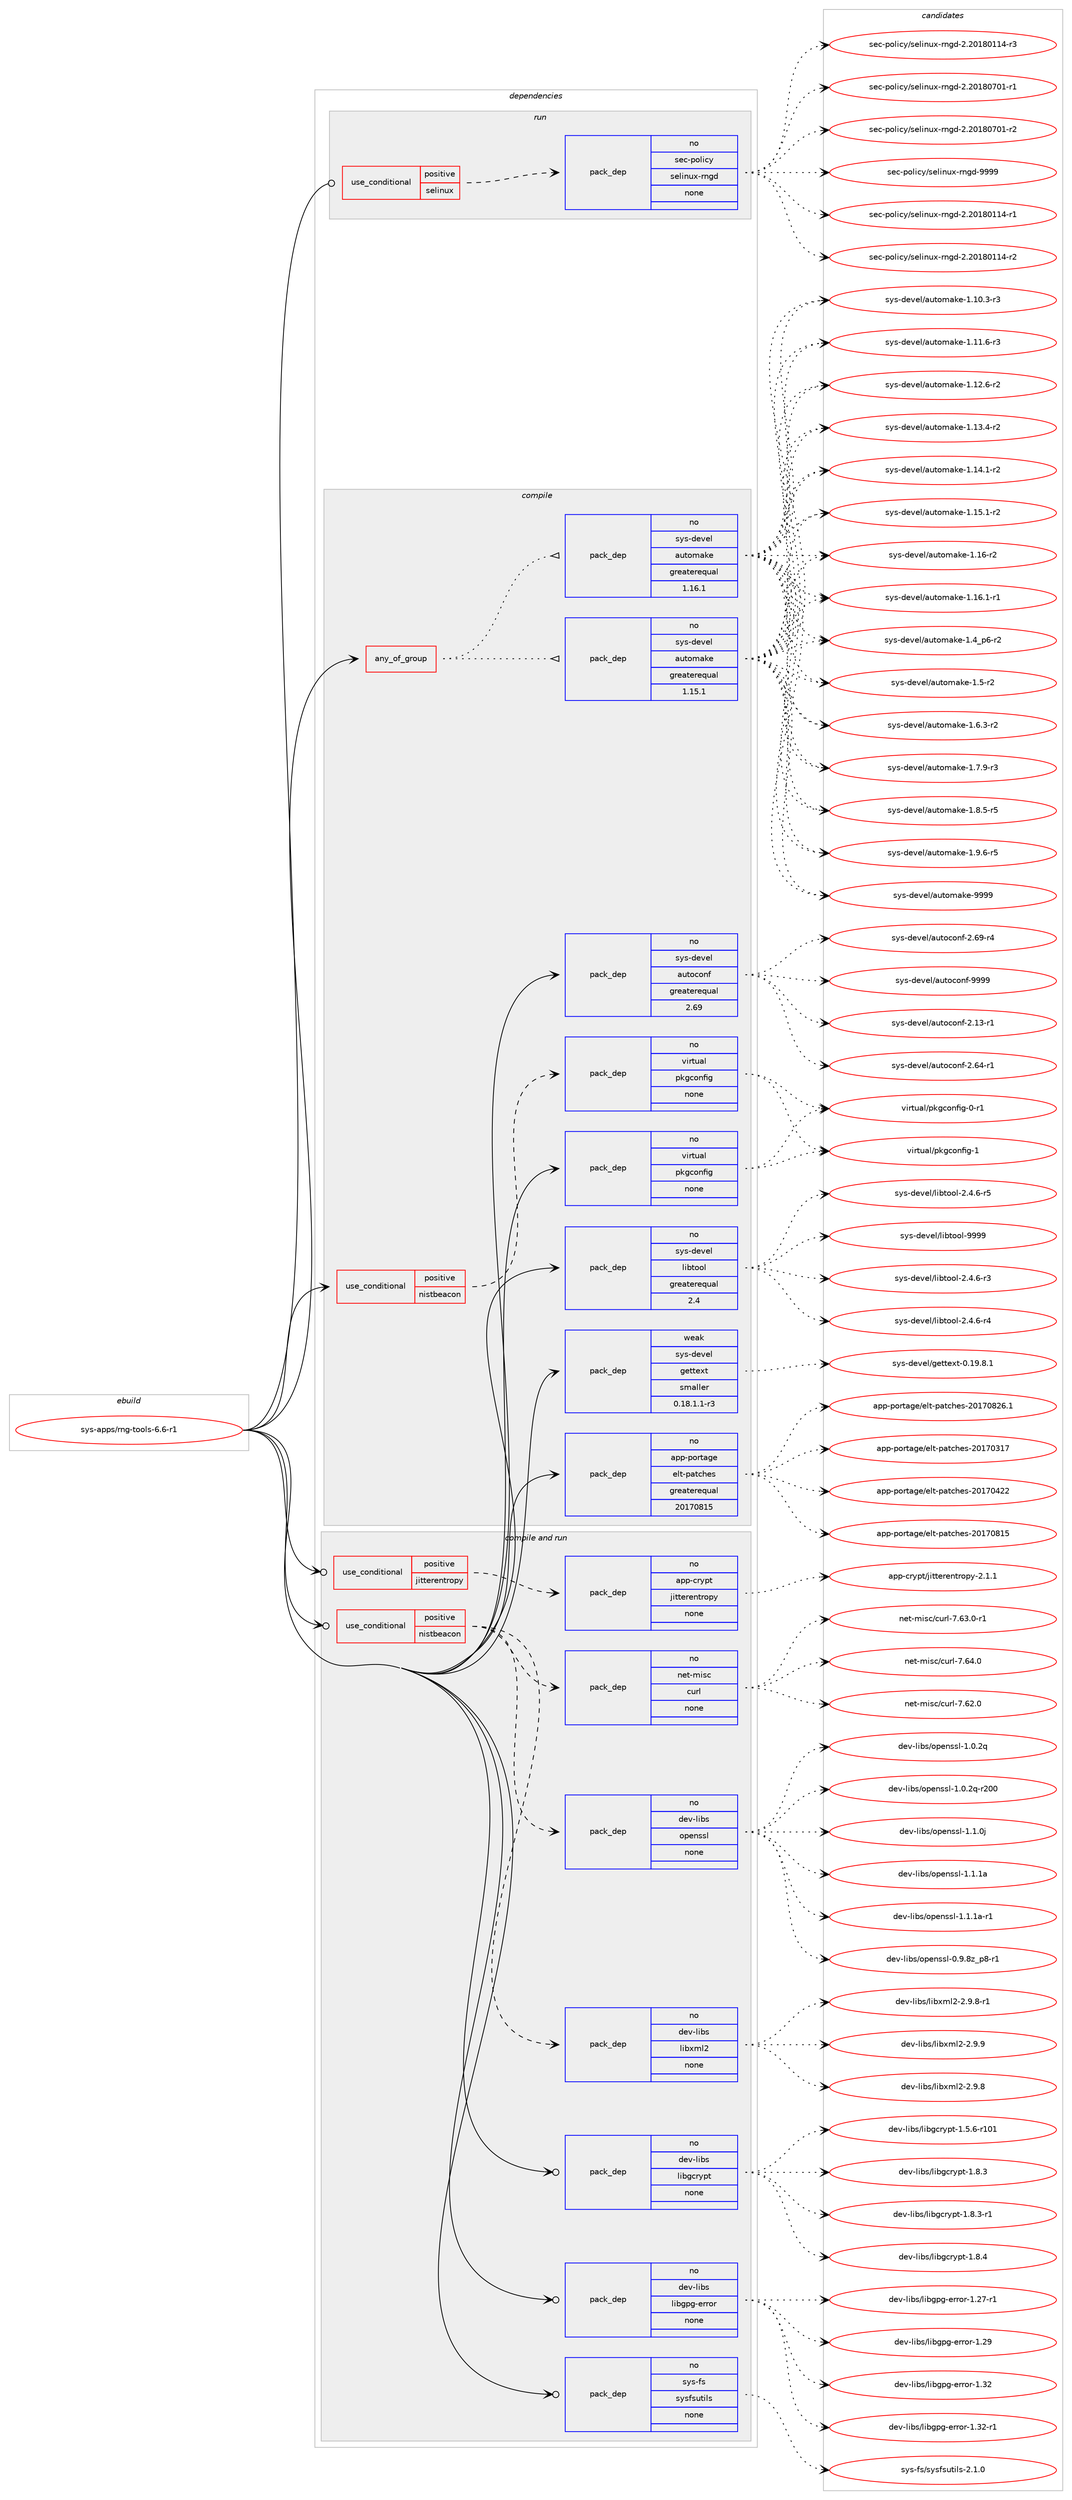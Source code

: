 digraph prolog {

# *************
# Graph options
# *************

newrank=true;
concentrate=true;
compound=true;
graph [rankdir=LR,fontname=Helvetica,fontsize=10,ranksep=1.5];#, ranksep=2.5, nodesep=0.2];
edge  [arrowhead=vee];
node  [fontname=Helvetica,fontsize=10];

# **********
# The ebuild
# **********

subgraph cluster_leftcol {
color=gray;
rank=same;
label=<<i>ebuild</i>>;
id [label="sys-apps/rng-tools-6.6-r1", color=red, width=4, href="../sys-apps/rng-tools-6.6-r1.svg"];
}

# ****************
# The dependencies
# ****************

subgraph cluster_midcol {
color=gray;
label=<<i>dependencies</i>>;
subgraph cluster_compile {
fillcolor="#eeeeee";
style=filled;
label=<<i>compile</i>>;
subgraph any55 {
dependency2884 [label=<<TABLE BORDER="0" CELLBORDER="1" CELLSPACING="0" CELLPADDING="4"><TR><TD CELLPADDING="10">any_of_group</TD></TR></TABLE>>, shape=none, color=red];subgraph pack2599 {
dependency2885 [label=<<TABLE BORDER="0" CELLBORDER="1" CELLSPACING="0" CELLPADDING="4" WIDTH="220"><TR><TD ROWSPAN="6" CELLPADDING="30">pack_dep</TD></TR><TR><TD WIDTH="110">no</TD></TR><TR><TD>sys-devel</TD></TR><TR><TD>automake</TD></TR><TR><TD>greaterequal</TD></TR><TR><TD>1.16.1</TD></TR></TABLE>>, shape=none, color=blue];
}
dependency2884:e -> dependency2885:w [weight=20,style="dotted",arrowhead="oinv"];
subgraph pack2600 {
dependency2886 [label=<<TABLE BORDER="0" CELLBORDER="1" CELLSPACING="0" CELLPADDING="4" WIDTH="220"><TR><TD ROWSPAN="6" CELLPADDING="30">pack_dep</TD></TR><TR><TD WIDTH="110">no</TD></TR><TR><TD>sys-devel</TD></TR><TR><TD>automake</TD></TR><TR><TD>greaterequal</TD></TR><TR><TD>1.15.1</TD></TR></TABLE>>, shape=none, color=blue];
}
dependency2884:e -> dependency2886:w [weight=20,style="dotted",arrowhead="oinv"];
}
id:e -> dependency2884:w [weight=20,style="solid",arrowhead="vee"];
subgraph cond229 {
dependency2887 [label=<<TABLE BORDER="0" CELLBORDER="1" CELLSPACING="0" CELLPADDING="4"><TR><TD ROWSPAN="3" CELLPADDING="10">use_conditional</TD></TR><TR><TD>positive</TD></TR><TR><TD>nistbeacon</TD></TR></TABLE>>, shape=none, color=red];
subgraph pack2601 {
dependency2888 [label=<<TABLE BORDER="0" CELLBORDER="1" CELLSPACING="0" CELLPADDING="4" WIDTH="220"><TR><TD ROWSPAN="6" CELLPADDING="30">pack_dep</TD></TR><TR><TD WIDTH="110">no</TD></TR><TR><TD>virtual</TD></TR><TR><TD>pkgconfig</TD></TR><TR><TD>none</TD></TR><TR><TD></TD></TR></TABLE>>, shape=none, color=blue];
}
dependency2887:e -> dependency2888:w [weight=20,style="dashed",arrowhead="vee"];
}
id:e -> dependency2887:w [weight=20,style="solid",arrowhead="vee"];
subgraph pack2602 {
dependency2889 [label=<<TABLE BORDER="0" CELLBORDER="1" CELLSPACING="0" CELLPADDING="4" WIDTH="220"><TR><TD ROWSPAN="6" CELLPADDING="30">pack_dep</TD></TR><TR><TD WIDTH="110">no</TD></TR><TR><TD>app-portage</TD></TR><TR><TD>elt-patches</TD></TR><TR><TD>greaterequal</TD></TR><TR><TD>20170815</TD></TR></TABLE>>, shape=none, color=blue];
}
id:e -> dependency2889:w [weight=20,style="solid",arrowhead="vee"];
subgraph pack2603 {
dependency2890 [label=<<TABLE BORDER="0" CELLBORDER="1" CELLSPACING="0" CELLPADDING="4" WIDTH="220"><TR><TD ROWSPAN="6" CELLPADDING="30">pack_dep</TD></TR><TR><TD WIDTH="110">no</TD></TR><TR><TD>sys-devel</TD></TR><TR><TD>autoconf</TD></TR><TR><TD>greaterequal</TD></TR><TR><TD>2.69</TD></TR></TABLE>>, shape=none, color=blue];
}
id:e -> dependency2890:w [weight=20,style="solid",arrowhead="vee"];
subgraph pack2604 {
dependency2891 [label=<<TABLE BORDER="0" CELLBORDER="1" CELLSPACING="0" CELLPADDING="4" WIDTH="220"><TR><TD ROWSPAN="6" CELLPADDING="30">pack_dep</TD></TR><TR><TD WIDTH="110">no</TD></TR><TR><TD>sys-devel</TD></TR><TR><TD>libtool</TD></TR><TR><TD>greaterequal</TD></TR><TR><TD>2.4</TD></TR></TABLE>>, shape=none, color=blue];
}
id:e -> dependency2891:w [weight=20,style="solid",arrowhead="vee"];
subgraph pack2605 {
dependency2892 [label=<<TABLE BORDER="0" CELLBORDER="1" CELLSPACING="0" CELLPADDING="4" WIDTH="220"><TR><TD ROWSPAN="6" CELLPADDING="30">pack_dep</TD></TR><TR><TD WIDTH="110">no</TD></TR><TR><TD>virtual</TD></TR><TR><TD>pkgconfig</TD></TR><TR><TD>none</TD></TR><TR><TD></TD></TR></TABLE>>, shape=none, color=blue];
}
id:e -> dependency2892:w [weight=20,style="solid",arrowhead="vee"];
subgraph pack2606 {
dependency2893 [label=<<TABLE BORDER="0" CELLBORDER="1" CELLSPACING="0" CELLPADDING="4" WIDTH="220"><TR><TD ROWSPAN="6" CELLPADDING="30">pack_dep</TD></TR><TR><TD WIDTH="110">weak</TD></TR><TR><TD>sys-devel</TD></TR><TR><TD>gettext</TD></TR><TR><TD>smaller</TD></TR><TR><TD>0.18.1.1-r3</TD></TR></TABLE>>, shape=none, color=blue];
}
id:e -> dependency2893:w [weight=20,style="solid",arrowhead="vee"];
}
subgraph cluster_compileandrun {
fillcolor="#eeeeee";
style=filled;
label=<<i>compile and run</i>>;
subgraph cond230 {
dependency2894 [label=<<TABLE BORDER="0" CELLBORDER="1" CELLSPACING="0" CELLPADDING="4"><TR><TD ROWSPAN="3" CELLPADDING="10">use_conditional</TD></TR><TR><TD>positive</TD></TR><TR><TD>jitterentropy</TD></TR></TABLE>>, shape=none, color=red];
subgraph pack2607 {
dependency2895 [label=<<TABLE BORDER="0" CELLBORDER="1" CELLSPACING="0" CELLPADDING="4" WIDTH="220"><TR><TD ROWSPAN="6" CELLPADDING="30">pack_dep</TD></TR><TR><TD WIDTH="110">no</TD></TR><TR><TD>app-crypt</TD></TR><TR><TD>jitterentropy</TD></TR><TR><TD>none</TD></TR><TR><TD></TD></TR></TABLE>>, shape=none, color=blue];
}
dependency2894:e -> dependency2895:w [weight=20,style="dashed",arrowhead="vee"];
}
id:e -> dependency2894:w [weight=20,style="solid",arrowhead="odotvee"];
subgraph cond231 {
dependency2896 [label=<<TABLE BORDER="0" CELLBORDER="1" CELLSPACING="0" CELLPADDING="4"><TR><TD ROWSPAN="3" CELLPADDING="10">use_conditional</TD></TR><TR><TD>positive</TD></TR><TR><TD>nistbeacon</TD></TR></TABLE>>, shape=none, color=red];
subgraph pack2608 {
dependency2897 [label=<<TABLE BORDER="0" CELLBORDER="1" CELLSPACING="0" CELLPADDING="4" WIDTH="220"><TR><TD ROWSPAN="6" CELLPADDING="30">pack_dep</TD></TR><TR><TD WIDTH="110">no</TD></TR><TR><TD>net-misc</TD></TR><TR><TD>curl</TD></TR><TR><TD>none</TD></TR><TR><TD></TD></TR></TABLE>>, shape=none, color=blue];
}
dependency2896:e -> dependency2897:w [weight=20,style="dashed",arrowhead="vee"];
subgraph pack2609 {
dependency2898 [label=<<TABLE BORDER="0" CELLBORDER="1" CELLSPACING="0" CELLPADDING="4" WIDTH="220"><TR><TD ROWSPAN="6" CELLPADDING="30">pack_dep</TD></TR><TR><TD WIDTH="110">no</TD></TR><TR><TD>dev-libs</TD></TR><TR><TD>libxml2</TD></TR><TR><TD>none</TD></TR><TR><TD></TD></TR></TABLE>>, shape=none, color=blue];
}
dependency2896:e -> dependency2898:w [weight=20,style="dashed",arrowhead="vee"];
subgraph pack2610 {
dependency2899 [label=<<TABLE BORDER="0" CELLBORDER="1" CELLSPACING="0" CELLPADDING="4" WIDTH="220"><TR><TD ROWSPAN="6" CELLPADDING="30">pack_dep</TD></TR><TR><TD WIDTH="110">no</TD></TR><TR><TD>dev-libs</TD></TR><TR><TD>openssl</TD></TR><TR><TD>none</TD></TR><TR><TD></TD></TR></TABLE>>, shape=none, color=blue];
}
dependency2896:e -> dependency2899:w [weight=20,style="dashed",arrowhead="vee"];
}
id:e -> dependency2896:w [weight=20,style="solid",arrowhead="odotvee"];
subgraph pack2611 {
dependency2900 [label=<<TABLE BORDER="0" CELLBORDER="1" CELLSPACING="0" CELLPADDING="4" WIDTH="220"><TR><TD ROWSPAN="6" CELLPADDING="30">pack_dep</TD></TR><TR><TD WIDTH="110">no</TD></TR><TR><TD>dev-libs</TD></TR><TR><TD>libgcrypt</TD></TR><TR><TD>none</TD></TR><TR><TD></TD></TR></TABLE>>, shape=none, color=blue];
}
id:e -> dependency2900:w [weight=20,style="solid",arrowhead="odotvee"];
subgraph pack2612 {
dependency2901 [label=<<TABLE BORDER="0" CELLBORDER="1" CELLSPACING="0" CELLPADDING="4" WIDTH="220"><TR><TD ROWSPAN="6" CELLPADDING="30">pack_dep</TD></TR><TR><TD WIDTH="110">no</TD></TR><TR><TD>dev-libs</TD></TR><TR><TD>libgpg-error</TD></TR><TR><TD>none</TD></TR><TR><TD></TD></TR></TABLE>>, shape=none, color=blue];
}
id:e -> dependency2901:w [weight=20,style="solid",arrowhead="odotvee"];
subgraph pack2613 {
dependency2902 [label=<<TABLE BORDER="0" CELLBORDER="1" CELLSPACING="0" CELLPADDING="4" WIDTH="220"><TR><TD ROWSPAN="6" CELLPADDING="30">pack_dep</TD></TR><TR><TD WIDTH="110">no</TD></TR><TR><TD>sys-fs</TD></TR><TR><TD>sysfsutils</TD></TR><TR><TD>none</TD></TR><TR><TD></TD></TR></TABLE>>, shape=none, color=blue];
}
id:e -> dependency2902:w [weight=20,style="solid",arrowhead="odotvee"];
}
subgraph cluster_run {
fillcolor="#eeeeee";
style=filled;
label=<<i>run</i>>;
subgraph cond232 {
dependency2903 [label=<<TABLE BORDER="0" CELLBORDER="1" CELLSPACING="0" CELLPADDING="4"><TR><TD ROWSPAN="3" CELLPADDING="10">use_conditional</TD></TR><TR><TD>positive</TD></TR><TR><TD>selinux</TD></TR></TABLE>>, shape=none, color=red];
subgraph pack2614 {
dependency2904 [label=<<TABLE BORDER="0" CELLBORDER="1" CELLSPACING="0" CELLPADDING="4" WIDTH="220"><TR><TD ROWSPAN="6" CELLPADDING="30">pack_dep</TD></TR><TR><TD WIDTH="110">no</TD></TR><TR><TD>sec-policy</TD></TR><TR><TD>selinux-rngd</TD></TR><TR><TD>none</TD></TR><TR><TD></TD></TR></TABLE>>, shape=none, color=blue];
}
dependency2903:e -> dependency2904:w [weight=20,style="dashed",arrowhead="vee"];
}
id:e -> dependency2903:w [weight=20,style="solid",arrowhead="odot"];
}
}

# **************
# The candidates
# **************

subgraph cluster_choices {
rank=same;
color=gray;
label=<<i>candidates</i>>;

subgraph choice2599 {
color=black;
nodesep=1;
choice11512111545100101118101108479711711611110997107101454946494846514511451 [label="sys-devel/automake-1.10.3-r3", color=red, width=4,href="../sys-devel/automake-1.10.3-r3.svg"];
choice11512111545100101118101108479711711611110997107101454946494946544511451 [label="sys-devel/automake-1.11.6-r3", color=red, width=4,href="../sys-devel/automake-1.11.6-r3.svg"];
choice11512111545100101118101108479711711611110997107101454946495046544511450 [label="sys-devel/automake-1.12.6-r2", color=red, width=4,href="../sys-devel/automake-1.12.6-r2.svg"];
choice11512111545100101118101108479711711611110997107101454946495146524511450 [label="sys-devel/automake-1.13.4-r2", color=red, width=4,href="../sys-devel/automake-1.13.4-r2.svg"];
choice11512111545100101118101108479711711611110997107101454946495246494511450 [label="sys-devel/automake-1.14.1-r2", color=red, width=4,href="../sys-devel/automake-1.14.1-r2.svg"];
choice11512111545100101118101108479711711611110997107101454946495346494511450 [label="sys-devel/automake-1.15.1-r2", color=red, width=4,href="../sys-devel/automake-1.15.1-r2.svg"];
choice1151211154510010111810110847971171161111099710710145494649544511450 [label="sys-devel/automake-1.16-r2", color=red, width=4,href="../sys-devel/automake-1.16-r2.svg"];
choice11512111545100101118101108479711711611110997107101454946495446494511449 [label="sys-devel/automake-1.16.1-r1", color=red, width=4,href="../sys-devel/automake-1.16.1-r1.svg"];
choice115121115451001011181011084797117116111109971071014549465295112544511450 [label="sys-devel/automake-1.4_p6-r2", color=red, width=4,href="../sys-devel/automake-1.4_p6-r2.svg"];
choice11512111545100101118101108479711711611110997107101454946534511450 [label="sys-devel/automake-1.5-r2", color=red, width=4,href="../sys-devel/automake-1.5-r2.svg"];
choice115121115451001011181011084797117116111109971071014549465446514511450 [label="sys-devel/automake-1.6.3-r2", color=red, width=4,href="../sys-devel/automake-1.6.3-r2.svg"];
choice115121115451001011181011084797117116111109971071014549465546574511451 [label="sys-devel/automake-1.7.9-r3", color=red, width=4,href="../sys-devel/automake-1.7.9-r3.svg"];
choice115121115451001011181011084797117116111109971071014549465646534511453 [label="sys-devel/automake-1.8.5-r5", color=red, width=4,href="../sys-devel/automake-1.8.5-r5.svg"];
choice115121115451001011181011084797117116111109971071014549465746544511453 [label="sys-devel/automake-1.9.6-r5", color=red, width=4,href="../sys-devel/automake-1.9.6-r5.svg"];
choice115121115451001011181011084797117116111109971071014557575757 [label="sys-devel/automake-9999", color=red, width=4,href="../sys-devel/automake-9999.svg"];
dependency2885:e -> choice11512111545100101118101108479711711611110997107101454946494846514511451:w [style=dotted,weight="100"];
dependency2885:e -> choice11512111545100101118101108479711711611110997107101454946494946544511451:w [style=dotted,weight="100"];
dependency2885:e -> choice11512111545100101118101108479711711611110997107101454946495046544511450:w [style=dotted,weight="100"];
dependency2885:e -> choice11512111545100101118101108479711711611110997107101454946495146524511450:w [style=dotted,weight="100"];
dependency2885:e -> choice11512111545100101118101108479711711611110997107101454946495246494511450:w [style=dotted,weight="100"];
dependency2885:e -> choice11512111545100101118101108479711711611110997107101454946495346494511450:w [style=dotted,weight="100"];
dependency2885:e -> choice1151211154510010111810110847971171161111099710710145494649544511450:w [style=dotted,weight="100"];
dependency2885:e -> choice11512111545100101118101108479711711611110997107101454946495446494511449:w [style=dotted,weight="100"];
dependency2885:e -> choice115121115451001011181011084797117116111109971071014549465295112544511450:w [style=dotted,weight="100"];
dependency2885:e -> choice11512111545100101118101108479711711611110997107101454946534511450:w [style=dotted,weight="100"];
dependency2885:e -> choice115121115451001011181011084797117116111109971071014549465446514511450:w [style=dotted,weight="100"];
dependency2885:e -> choice115121115451001011181011084797117116111109971071014549465546574511451:w [style=dotted,weight="100"];
dependency2885:e -> choice115121115451001011181011084797117116111109971071014549465646534511453:w [style=dotted,weight="100"];
dependency2885:e -> choice115121115451001011181011084797117116111109971071014549465746544511453:w [style=dotted,weight="100"];
dependency2885:e -> choice115121115451001011181011084797117116111109971071014557575757:w [style=dotted,weight="100"];
}
subgraph choice2600 {
color=black;
nodesep=1;
choice11512111545100101118101108479711711611110997107101454946494846514511451 [label="sys-devel/automake-1.10.3-r3", color=red, width=4,href="../sys-devel/automake-1.10.3-r3.svg"];
choice11512111545100101118101108479711711611110997107101454946494946544511451 [label="sys-devel/automake-1.11.6-r3", color=red, width=4,href="../sys-devel/automake-1.11.6-r3.svg"];
choice11512111545100101118101108479711711611110997107101454946495046544511450 [label="sys-devel/automake-1.12.6-r2", color=red, width=4,href="../sys-devel/automake-1.12.6-r2.svg"];
choice11512111545100101118101108479711711611110997107101454946495146524511450 [label="sys-devel/automake-1.13.4-r2", color=red, width=4,href="../sys-devel/automake-1.13.4-r2.svg"];
choice11512111545100101118101108479711711611110997107101454946495246494511450 [label="sys-devel/automake-1.14.1-r2", color=red, width=4,href="../sys-devel/automake-1.14.1-r2.svg"];
choice11512111545100101118101108479711711611110997107101454946495346494511450 [label="sys-devel/automake-1.15.1-r2", color=red, width=4,href="../sys-devel/automake-1.15.1-r2.svg"];
choice1151211154510010111810110847971171161111099710710145494649544511450 [label="sys-devel/automake-1.16-r2", color=red, width=4,href="../sys-devel/automake-1.16-r2.svg"];
choice11512111545100101118101108479711711611110997107101454946495446494511449 [label="sys-devel/automake-1.16.1-r1", color=red, width=4,href="../sys-devel/automake-1.16.1-r1.svg"];
choice115121115451001011181011084797117116111109971071014549465295112544511450 [label="sys-devel/automake-1.4_p6-r2", color=red, width=4,href="../sys-devel/automake-1.4_p6-r2.svg"];
choice11512111545100101118101108479711711611110997107101454946534511450 [label="sys-devel/automake-1.5-r2", color=red, width=4,href="../sys-devel/automake-1.5-r2.svg"];
choice115121115451001011181011084797117116111109971071014549465446514511450 [label="sys-devel/automake-1.6.3-r2", color=red, width=4,href="../sys-devel/automake-1.6.3-r2.svg"];
choice115121115451001011181011084797117116111109971071014549465546574511451 [label="sys-devel/automake-1.7.9-r3", color=red, width=4,href="../sys-devel/automake-1.7.9-r3.svg"];
choice115121115451001011181011084797117116111109971071014549465646534511453 [label="sys-devel/automake-1.8.5-r5", color=red, width=4,href="../sys-devel/automake-1.8.5-r5.svg"];
choice115121115451001011181011084797117116111109971071014549465746544511453 [label="sys-devel/automake-1.9.6-r5", color=red, width=4,href="../sys-devel/automake-1.9.6-r5.svg"];
choice115121115451001011181011084797117116111109971071014557575757 [label="sys-devel/automake-9999", color=red, width=4,href="../sys-devel/automake-9999.svg"];
dependency2886:e -> choice11512111545100101118101108479711711611110997107101454946494846514511451:w [style=dotted,weight="100"];
dependency2886:e -> choice11512111545100101118101108479711711611110997107101454946494946544511451:w [style=dotted,weight="100"];
dependency2886:e -> choice11512111545100101118101108479711711611110997107101454946495046544511450:w [style=dotted,weight="100"];
dependency2886:e -> choice11512111545100101118101108479711711611110997107101454946495146524511450:w [style=dotted,weight="100"];
dependency2886:e -> choice11512111545100101118101108479711711611110997107101454946495246494511450:w [style=dotted,weight="100"];
dependency2886:e -> choice11512111545100101118101108479711711611110997107101454946495346494511450:w [style=dotted,weight="100"];
dependency2886:e -> choice1151211154510010111810110847971171161111099710710145494649544511450:w [style=dotted,weight="100"];
dependency2886:e -> choice11512111545100101118101108479711711611110997107101454946495446494511449:w [style=dotted,weight="100"];
dependency2886:e -> choice115121115451001011181011084797117116111109971071014549465295112544511450:w [style=dotted,weight="100"];
dependency2886:e -> choice11512111545100101118101108479711711611110997107101454946534511450:w [style=dotted,weight="100"];
dependency2886:e -> choice115121115451001011181011084797117116111109971071014549465446514511450:w [style=dotted,weight="100"];
dependency2886:e -> choice115121115451001011181011084797117116111109971071014549465546574511451:w [style=dotted,weight="100"];
dependency2886:e -> choice115121115451001011181011084797117116111109971071014549465646534511453:w [style=dotted,weight="100"];
dependency2886:e -> choice115121115451001011181011084797117116111109971071014549465746544511453:w [style=dotted,weight="100"];
dependency2886:e -> choice115121115451001011181011084797117116111109971071014557575757:w [style=dotted,weight="100"];
}
subgraph choice2601 {
color=black;
nodesep=1;
choice11810511411611797108471121071039911111010210510345484511449 [label="virtual/pkgconfig-0-r1", color=red, width=4,href="../virtual/pkgconfig-0-r1.svg"];
choice1181051141161179710847112107103991111101021051034549 [label="virtual/pkgconfig-1", color=red, width=4,href="../virtual/pkgconfig-1.svg"];
dependency2888:e -> choice11810511411611797108471121071039911111010210510345484511449:w [style=dotted,weight="100"];
dependency2888:e -> choice1181051141161179710847112107103991111101021051034549:w [style=dotted,weight="100"];
}
subgraph choice2602 {
color=black;
nodesep=1;
choice97112112451121111141169710310147101108116451129711699104101115455048495548514955 [label="app-portage/elt-patches-20170317", color=red, width=4,href="../app-portage/elt-patches-20170317.svg"];
choice97112112451121111141169710310147101108116451129711699104101115455048495548525050 [label="app-portage/elt-patches-20170422", color=red, width=4,href="../app-portage/elt-patches-20170422.svg"];
choice97112112451121111141169710310147101108116451129711699104101115455048495548564953 [label="app-portage/elt-patches-20170815", color=red, width=4,href="../app-portage/elt-patches-20170815.svg"];
choice971121124511211111411697103101471011081164511297116991041011154550484955485650544649 [label="app-portage/elt-patches-20170826.1", color=red, width=4,href="../app-portage/elt-patches-20170826.1.svg"];
dependency2889:e -> choice97112112451121111141169710310147101108116451129711699104101115455048495548514955:w [style=dotted,weight="100"];
dependency2889:e -> choice97112112451121111141169710310147101108116451129711699104101115455048495548525050:w [style=dotted,weight="100"];
dependency2889:e -> choice97112112451121111141169710310147101108116451129711699104101115455048495548564953:w [style=dotted,weight="100"];
dependency2889:e -> choice971121124511211111411697103101471011081164511297116991041011154550484955485650544649:w [style=dotted,weight="100"];
}
subgraph choice2603 {
color=black;
nodesep=1;
choice1151211154510010111810110847971171161119911111010245504649514511449 [label="sys-devel/autoconf-2.13-r1", color=red, width=4,href="../sys-devel/autoconf-2.13-r1.svg"];
choice1151211154510010111810110847971171161119911111010245504654524511449 [label="sys-devel/autoconf-2.64-r1", color=red, width=4,href="../sys-devel/autoconf-2.64-r1.svg"];
choice1151211154510010111810110847971171161119911111010245504654574511452 [label="sys-devel/autoconf-2.69-r4", color=red, width=4,href="../sys-devel/autoconf-2.69-r4.svg"];
choice115121115451001011181011084797117116111991111101024557575757 [label="sys-devel/autoconf-9999", color=red, width=4,href="../sys-devel/autoconf-9999.svg"];
dependency2890:e -> choice1151211154510010111810110847971171161119911111010245504649514511449:w [style=dotted,weight="100"];
dependency2890:e -> choice1151211154510010111810110847971171161119911111010245504654524511449:w [style=dotted,weight="100"];
dependency2890:e -> choice1151211154510010111810110847971171161119911111010245504654574511452:w [style=dotted,weight="100"];
dependency2890:e -> choice115121115451001011181011084797117116111991111101024557575757:w [style=dotted,weight="100"];
}
subgraph choice2604 {
color=black;
nodesep=1;
choice1151211154510010111810110847108105981161111111084550465246544511451 [label="sys-devel/libtool-2.4.6-r3", color=red, width=4,href="../sys-devel/libtool-2.4.6-r3.svg"];
choice1151211154510010111810110847108105981161111111084550465246544511452 [label="sys-devel/libtool-2.4.6-r4", color=red, width=4,href="../sys-devel/libtool-2.4.6-r4.svg"];
choice1151211154510010111810110847108105981161111111084550465246544511453 [label="sys-devel/libtool-2.4.6-r5", color=red, width=4,href="../sys-devel/libtool-2.4.6-r5.svg"];
choice1151211154510010111810110847108105981161111111084557575757 [label="sys-devel/libtool-9999", color=red, width=4,href="../sys-devel/libtool-9999.svg"];
dependency2891:e -> choice1151211154510010111810110847108105981161111111084550465246544511451:w [style=dotted,weight="100"];
dependency2891:e -> choice1151211154510010111810110847108105981161111111084550465246544511452:w [style=dotted,weight="100"];
dependency2891:e -> choice1151211154510010111810110847108105981161111111084550465246544511453:w [style=dotted,weight="100"];
dependency2891:e -> choice1151211154510010111810110847108105981161111111084557575757:w [style=dotted,weight="100"];
}
subgraph choice2605 {
color=black;
nodesep=1;
choice11810511411611797108471121071039911111010210510345484511449 [label="virtual/pkgconfig-0-r1", color=red, width=4,href="../virtual/pkgconfig-0-r1.svg"];
choice1181051141161179710847112107103991111101021051034549 [label="virtual/pkgconfig-1", color=red, width=4,href="../virtual/pkgconfig-1.svg"];
dependency2892:e -> choice11810511411611797108471121071039911111010210510345484511449:w [style=dotted,weight="100"];
dependency2892:e -> choice1181051141161179710847112107103991111101021051034549:w [style=dotted,weight="100"];
}
subgraph choice2606 {
color=black;
nodesep=1;
choice1151211154510010111810110847103101116116101120116454846495746564649 [label="sys-devel/gettext-0.19.8.1", color=red, width=4,href="../sys-devel/gettext-0.19.8.1.svg"];
dependency2893:e -> choice1151211154510010111810110847103101116116101120116454846495746564649:w [style=dotted,weight="100"];
}
subgraph choice2607 {
color=black;
nodesep=1;
choice97112112459911412111211647106105116116101114101110116114111112121455046494649 [label="app-crypt/jitterentropy-2.1.1", color=red, width=4,href="../app-crypt/jitterentropy-2.1.1.svg"];
dependency2895:e -> choice97112112459911412111211647106105116116101114101110116114111112121455046494649:w [style=dotted,weight="100"];
}
subgraph choice2608 {
color=black;
nodesep=1;
choice1101011164510910511599479911711410845554654504648 [label="net-misc/curl-7.62.0", color=red, width=4,href="../net-misc/curl-7.62.0.svg"];
choice11010111645109105115994799117114108455546545146484511449 [label="net-misc/curl-7.63.0-r1", color=red, width=4,href="../net-misc/curl-7.63.0-r1.svg"];
choice1101011164510910511599479911711410845554654524648 [label="net-misc/curl-7.64.0", color=red, width=4,href="../net-misc/curl-7.64.0.svg"];
dependency2897:e -> choice1101011164510910511599479911711410845554654504648:w [style=dotted,weight="100"];
dependency2897:e -> choice11010111645109105115994799117114108455546545146484511449:w [style=dotted,weight="100"];
dependency2897:e -> choice1101011164510910511599479911711410845554654524648:w [style=dotted,weight="100"];
}
subgraph choice2609 {
color=black;
nodesep=1;
choice1001011184510810598115471081059812010910850455046574656 [label="dev-libs/libxml2-2.9.8", color=red, width=4,href="../dev-libs/libxml2-2.9.8.svg"];
choice10010111845108105981154710810598120109108504550465746564511449 [label="dev-libs/libxml2-2.9.8-r1", color=red, width=4,href="../dev-libs/libxml2-2.9.8-r1.svg"];
choice1001011184510810598115471081059812010910850455046574657 [label="dev-libs/libxml2-2.9.9", color=red, width=4,href="../dev-libs/libxml2-2.9.9.svg"];
dependency2898:e -> choice1001011184510810598115471081059812010910850455046574656:w [style=dotted,weight="100"];
dependency2898:e -> choice10010111845108105981154710810598120109108504550465746564511449:w [style=dotted,weight="100"];
dependency2898:e -> choice1001011184510810598115471081059812010910850455046574657:w [style=dotted,weight="100"];
}
subgraph choice2610 {
color=black;
nodesep=1;
choice10010111845108105981154711111210111011511510845484657465612295112564511449 [label="dev-libs/openssl-0.9.8z_p8-r1", color=red, width=4,href="../dev-libs/openssl-0.9.8z_p8-r1.svg"];
choice100101118451081059811547111112101110115115108454946484650113 [label="dev-libs/openssl-1.0.2q", color=red, width=4,href="../dev-libs/openssl-1.0.2q.svg"];
choice10010111845108105981154711111210111011511510845494648465011345114504848 [label="dev-libs/openssl-1.0.2q-r200", color=red, width=4,href="../dev-libs/openssl-1.0.2q-r200.svg"];
choice100101118451081059811547111112101110115115108454946494648106 [label="dev-libs/openssl-1.1.0j", color=red, width=4,href="../dev-libs/openssl-1.1.0j.svg"];
choice10010111845108105981154711111210111011511510845494649464997 [label="dev-libs/openssl-1.1.1a", color=red, width=4,href="../dev-libs/openssl-1.1.1a.svg"];
choice100101118451081059811547111112101110115115108454946494649974511449 [label="dev-libs/openssl-1.1.1a-r1", color=red, width=4,href="../dev-libs/openssl-1.1.1a-r1.svg"];
dependency2899:e -> choice10010111845108105981154711111210111011511510845484657465612295112564511449:w [style=dotted,weight="100"];
dependency2899:e -> choice100101118451081059811547111112101110115115108454946484650113:w [style=dotted,weight="100"];
dependency2899:e -> choice10010111845108105981154711111210111011511510845494648465011345114504848:w [style=dotted,weight="100"];
dependency2899:e -> choice100101118451081059811547111112101110115115108454946494648106:w [style=dotted,weight="100"];
dependency2899:e -> choice10010111845108105981154711111210111011511510845494649464997:w [style=dotted,weight="100"];
dependency2899:e -> choice100101118451081059811547111112101110115115108454946494649974511449:w [style=dotted,weight="100"];
}
subgraph choice2611 {
color=black;
nodesep=1;
choice100101118451081059811547108105981039911412111211645494653465445114494849 [label="dev-libs/libgcrypt-1.5.6-r101", color=red, width=4,href="../dev-libs/libgcrypt-1.5.6-r101.svg"];
choice1001011184510810598115471081059810399114121112116454946564651 [label="dev-libs/libgcrypt-1.8.3", color=red, width=4,href="../dev-libs/libgcrypt-1.8.3.svg"];
choice10010111845108105981154710810598103991141211121164549465646514511449 [label="dev-libs/libgcrypt-1.8.3-r1", color=red, width=4,href="../dev-libs/libgcrypt-1.8.3-r1.svg"];
choice1001011184510810598115471081059810399114121112116454946564652 [label="dev-libs/libgcrypt-1.8.4", color=red, width=4,href="../dev-libs/libgcrypt-1.8.4.svg"];
dependency2900:e -> choice100101118451081059811547108105981039911412111211645494653465445114494849:w [style=dotted,weight="100"];
dependency2900:e -> choice1001011184510810598115471081059810399114121112116454946564651:w [style=dotted,weight="100"];
dependency2900:e -> choice10010111845108105981154710810598103991141211121164549465646514511449:w [style=dotted,weight="100"];
dependency2900:e -> choice1001011184510810598115471081059810399114121112116454946564652:w [style=dotted,weight="100"];
}
subgraph choice2612 {
color=black;
nodesep=1;
choice100101118451081059811547108105981031121034510111411411111445494650554511449 [label="dev-libs/libgpg-error-1.27-r1", color=red, width=4,href="../dev-libs/libgpg-error-1.27-r1.svg"];
choice10010111845108105981154710810598103112103451011141141111144549465057 [label="dev-libs/libgpg-error-1.29", color=red, width=4,href="../dev-libs/libgpg-error-1.29.svg"];
choice10010111845108105981154710810598103112103451011141141111144549465150 [label="dev-libs/libgpg-error-1.32", color=red, width=4,href="../dev-libs/libgpg-error-1.32.svg"];
choice100101118451081059811547108105981031121034510111411411111445494651504511449 [label="dev-libs/libgpg-error-1.32-r1", color=red, width=4,href="../dev-libs/libgpg-error-1.32-r1.svg"];
dependency2901:e -> choice100101118451081059811547108105981031121034510111411411111445494650554511449:w [style=dotted,weight="100"];
dependency2901:e -> choice10010111845108105981154710810598103112103451011141141111144549465057:w [style=dotted,weight="100"];
dependency2901:e -> choice10010111845108105981154710810598103112103451011141141111144549465150:w [style=dotted,weight="100"];
dependency2901:e -> choice100101118451081059811547108105981031121034510111411411111445494651504511449:w [style=dotted,weight="100"];
}
subgraph choice2613 {
color=black;
nodesep=1;
choice1151211154510211547115121115102115117116105108115455046494648 [label="sys-fs/sysfsutils-2.1.0", color=red, width=4,href="../sys-fs/sysfsutils-2.1.0.svg"];
dependency2902:e -> choice1151211154510211547115121115102115117116105108115455046494648:w [style=dotted,weight="100"];
}
subgraph choice2614 {
color=black;
nodesep=1;
choice115101994511211110810599121471151011081051101171204511411010310045504650484956484949524511449 [label="sec-policy/selinux-rngd-2.20180114-r1", color=red, width=4,href="../sec-policy/selinux-rngd-2.20180114-r1.svg"];
choice115101994511211110810599121471151011081051101171204511411010310045504650484956484949524511450 [label="sec-policy/selinux-rngd-2.20180114-r2", color=red, width=4,href="../sec-policy/selinux-rngd-2.20180114-r2.svg"];
choice115101994511211110810599121471151011081051101171204511411010310045504650484956484949524511451 [label="sec-policy/selinux-rngd-2.20180114-r3", color=red, width=4,href="../sec-policy/selinux-rngd-2.20180114-r3.svg"];
choice115101994511211110810599121471151011081051101171204511411010310045504650484956485548494511449 [label="sec-policy/selinux-rngd-2.20180701-r1", color=red, width=4,href="../sec-policy/selinux-rngd-2.20180701-r1.svg"];
choice115101994511211110810599121471151011081051101171204511411010310045504650484956485548494511450 [label="sec-policy/selinux-rngd-2.20180701-r2", color=red, width=4,href="../sec-policy/selinux-rngd-2.20180701-r2.svg"];
choice11510199451121111081059912147115101108105110117120451141101031004557575757 [label="sec-policy/selinux-rngd-9999", color=red, width=4,href="../sec-policy/selinux-rngd-9999.svg"];
dependency2904:e -> choice115101994511211110810599121471151011081051101171204511411010310045504650484956484949524511449:w [style=dotted,weight="100"];
dependency2904:e -> choice115101994511211110810599121471151011081051101171204511411010310045504650484956484949524511450:w [style=dotted,weight="100"];
dependency2904:e -> choice115101994511211110810599121471151011081051101171204511411010310045504650484956484949524511451:w [style=dotted,weight="100"];
dependency2904:e -> choice115101994511211110810599121471151011081051101171204511411010310045504650484956485548494511449:w [style=dotted,weight="100"];
dependency2904:e -> choice115101994511211110810599121471151011081051101171204511411010310045504650484956485548494511450:w [style=dotted,weight="100"];
dependency2904:e -> choice11510199451121111081059912147115101108105110117120451141101031004557575757:w [style=dotted,weight="100"];
}
}

}
